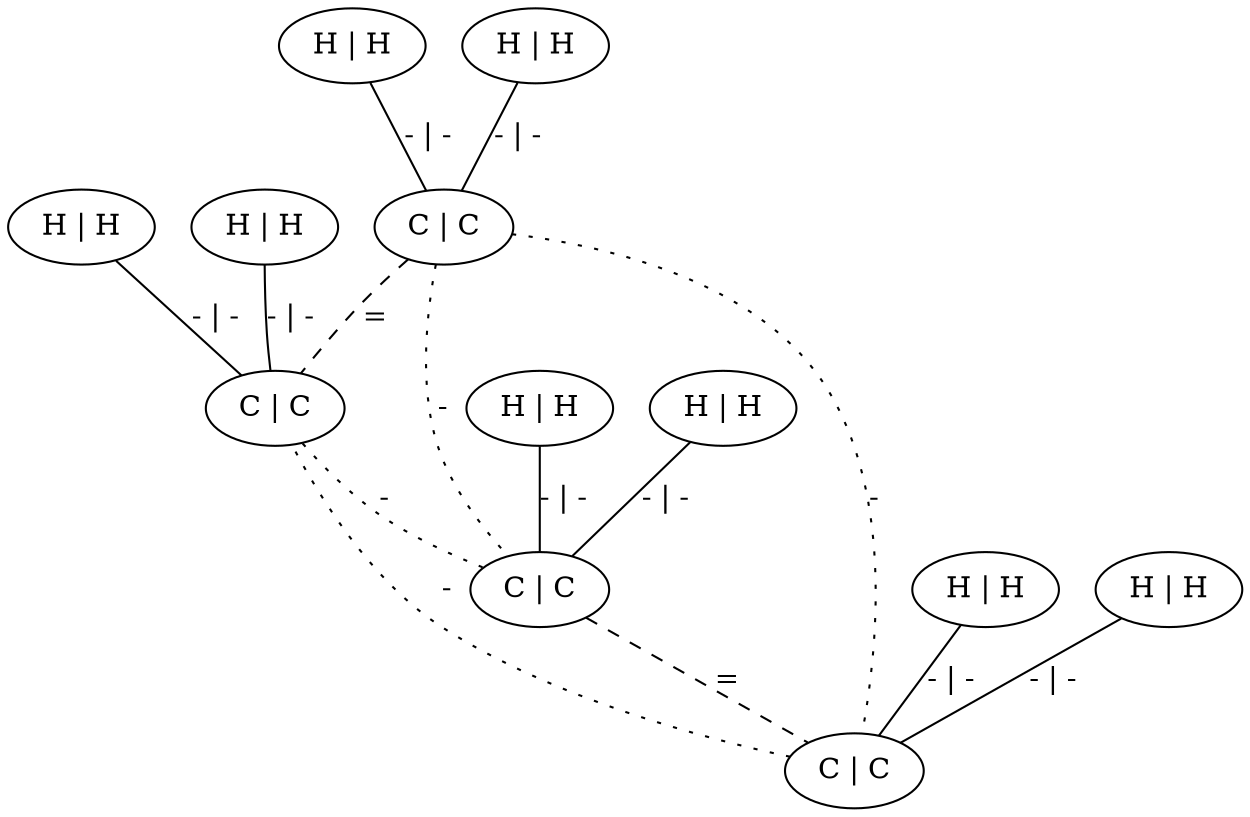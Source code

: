 graph G {
	0 [ label="C | C" ]
	1 [ label="C | C" ]
	2 [ label="H | H" ]
	3 [ label="H | H" ]
	4 [ label="H | H" ]
	5 [ label="H | H" ]
	6 [ label="C | C" ]
	7 [ label="C | C" ]
	8 [ label="H | H" ]
	9 [ label="H | H" ]
	10 [ label="H | H" ]
	11 [ label="H | H" ]
	1 -- 0 [ style=dashed label="=" ]
	2 -- 0 [ label="- | -" ]
	3 -- 0 [ label="- | -" ]
	4 -- 1 [ label="- | -" ]
	5 -- 1 [ label="- | -" ]
	7 -- 6 [ style=dashed label="=" ]
	8 -- 6 [ label="- | -" ]
	9 -- 6 [ label="- | -" ]
	10 -- 7 [ label="- | -" ]
	11 -- 7 [ label="- | -" ]
	0 -- 7 [ style=dotted label="-" ]
	6 -- 0 [ style=dotted label="-" ]
	1 -- 7 [ style=dotted label="-" ]
	1 -- 6 [ style=dotted label="-" ]
}
